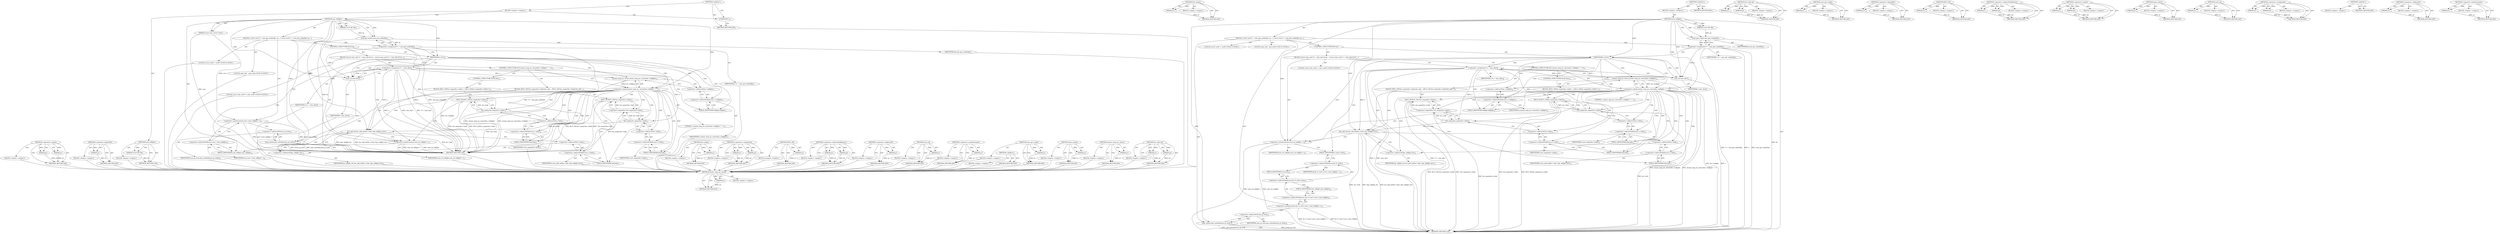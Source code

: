 digraph "list_add_tail" {
vulnerable_112 [label=<(METHOD,atomic_long_inc_return)>];
vulnerable_113 [label=<(PARAM,p1)>];
vulnerable_114 [label=<(BLOCK,&lt;empty&gt;,&lt;empty&gt;)>];
vulnerable_115 [label=<(METHOD_RETURN,ANY)>];
vulnerable_133 [label=<(METHOD,list_empty)>];
vulnerable_134 [label=<(PARAM,p1)>];
vulnerable_135 [label=<(BLOCK,&lt;empty&gt;,&lt;empty&gt;)>];
vulnerable_136 [label=<(METHOD_RETURN,ANY)>];
vulnerable_6 [label=<(METHOD,&lt;global&gt;)<SUB>1</SUB>>];
vulnerable_7 [label=<(BLOCK,&lt;empty&gt;,&lt;empty&gt;)<SUB>1</SUB>>];
vulnerable_8 [label=<(METHOD,unix_inflight)<SUB>1</SUB>>];
vulnerable_9 [label=<(PARAM,struct file *fp)<SUB>1</SUB>>];
vulnerable_10 [label=<(BLOCK,{
 	struct sock *s = unix_get_socket(fp);
 
	sp...,{
 	struct sock *s = unix_get_socket(fp);
 
	sp...)<SUB>2</SUB>>];
vulnerable_11 [label="<(LOCAL,struct sock* s: sock*)<SUB>3</SUB>>"];
vulnerable_12 [label=<(&lt;operator&gt;.assignment,*s = unix_get_socket(fp))<SUB>3</SUB>>];
vulnerable_13 [label=<(IDENTIFIER,s,*s = unix_get_socket(fp))<SUB>3</SUB>>];
vulnerable_14 [label=<(unix_get_socket,unix_get_socket(fp))<SUB>3</SUB>>];
vulnerable_15 [label=<(IDENTIFIER,fp,unix_get_socket(fp))<SUB>3</SUB>>];
vulnerable_16 [label="<(LOCAL,spin_lock : spin_lock)<SUB>5</SUB>>"];
vulnerable_17 [label=<(CONTROL_STRUCTURE,IF,if (s))<SUB>7</SUB>>];
vulnerable_18 [label=<(IDENTIFIER,s,if (s))<SUB>7</SUB>>];
vulnerable_19 [label=<(BLOCK,{
		struct unix_sock *u = unix_sk(s);

		if (at...,{
		struct unix_sock *u = unix_sk(s);

		if (at...)<SUB>7</SUB>>];
vulnerable_20 [label="<(LOCAL,struct unix_sock* u: unix_sock*)<SUB>8</SUB>>"];
vulnerable_21 [label=<(&lt;operator&gt;.assignment,*u = unix_sk(s))<SUB>8</SUB>>];
vulnerable_22 [label=<(IDENTIFIER,u,*u = unix_sk(s))<SUB>8</SUB>>];
vulnerable_23 [label=<(unix_sk,unix_sk(s))<SUB>8</SUB>>];
vulnerable_24 [label=<(IDENTIFIER,s,unix_sk(s))<SUB>8</SUB>>];
vulnerable_25 [label=<(CONTROL_STRUCTURE,IF,if (atomic_long_inc_return(&amp;u-&gt;inflight) == 1))<SUB>10</SUB>>];
vulnerable_26 [label=<(&lt;operator&gt;.equals,atomic_long_inc_return(&amp;u-&gt;inflight) == 1)<SUB>10</SUB>>];
vulnerable_27 [label=<(atomic_long_inc_return,atomic_long_inc_return(&amp;u-&gt;inflight))<SUB>10</SUB>>];
vulnerable_28 [label=<(&lt;operator&gt;.addressOf,&amp;u-&gt;inflight)<SUB>10</SUB>>];
vulnerable_29 [label=<(&lt;operator&gt;.indirectFieldAccess,u-&gt;inflight)<SUB>10</SUB>>];
vulnerable_30 [label=<(IDENTIFIER,u,atomic_long_inc_return(&amp;u-&gt;inflight))<SUB>10</SUB>>];
vulnerable_31 [label=<(FIELD_IDENTIFIER,inflight,inflight)<SUB>10</SUB>>];
vulnerable_32 [label=<(LITERAL,1,atomic_long_inc_return(&amp;u-&gt;inflight) == 1)<SUB>10</SUB>>];
vulnerable_33 [label=<(BLOCK,{
			BUG_ON(!list_empty(&amp;u-&gt;link));
			list_add...,{
			BUG_ON(!list_empty(&amp;u-&gt;link));
			list_add...)<SUB>10</SUB>>];
vulnerable_34 [label=<(BUG_ON,BUG_ON(!list_empty(&amp;u-&gt;link)))<SUB>11</SUB>>];
vulnerable_35 [label=<(&lt;operator&gt;.logicalNot,!list_empty(&amp;u-&gt;link))<SUB>11</SUB>>];
vulnerable_36 [label=<(list_empty,list_empty(&amp;u-&gt;link))<SUB>11</SUB>>];
vulnerable_37 [label=<(&lt;operator&gt;.addressOf,&amp;u-&gt;link)<SUB>11</SUB>>];
vulnerable_38 [label=<(&lt;operator&gt;.indirectFieldAccess,u-&gt;link)<SUB>11</SUB>>];
vulnerable_39 [label=<(IDENTIFIER,u,list_empty(&amp;u-&gt;link))<SUB>11</SUB>>];
vulnerable_40 [label=<(FIELD_IDENTIFIER,link,link)<SUB>11</SUB>>];
vulnerable_41 [label=<(list_add_tail,list_add_tail(&amp;u-&gt;link, &amp;gc_inflight_list))<SUB>12</SUB>>];
vulnerable_42 [label=<(&lt;operator&gt;.addressOf,&amp;u-&gt;link)<SUB>12</SUB>>];
vulnerable_43 [label=<(&lt;operator&gt;.indirectFieldAccess,u-&gt;link)<SUB>12</SUB>>];
vulnerable_44 [label=<(IDENTIFIER,u,list_add_tail(&amp;u-&gt;link, &amp;gc_inflight_list))<SUB>12</SUB>>];
vulnerable_45 [label=<(FIELD_IDENTIFIER,link,link)<SUB>12</SUB>>];
vulnerable_46 [label=<(&lt;operator&gt;.addressOf,&amp;gc_inflight_list)<SUB>12</SUB>>];
vulnerable_47 [label=<(IDENTIFIER,gc_inflight_list,list_add_tail(&amp;u-&gt;link, &amp;gc_inflight_list))<SUB>12</SUB>>];
vulnerable_48 [label=<(CONTROL_STRUCTURE,ELSE,else)<SUB>13</SUB>>];
vulnerable_49 [label=<(BLOCK,{
			BUG_ON(list_empty(&amp;u-&gt;link));
 		},{
			BUG_ON(list_empty(&amp;u-&gt;link));
 		})<SUB>13</SUB>>];
vulnerable_50 [label=<(BUG_ON,BUG_ON(list_empty(&amp;u-&gt;link)))<SUB>14</SUB>>];
vulnerable_51 [label=<(list_empty,list_empty(&amp;u-&gt;link))<SUB>14</SUB>>];
vulnerable_52 [label=<(&lt;operator&gt;.addressOf,&amp;u-&gt;link)<SUB>14</SUB>>];
vulnerable_53 [label=<(&lt;operator&gt;.indirectFieldAccess,u-&gt;link)<SUB>14</SUB>>];
vulnerable_54 [label=<(IDENTIFIER,u,list_empty(&amp;u-&gt;link))<SUB>14</SUB>>];
vulnerable_55 [label=<(FIELD_IDENTIFIER,link,link)<SUB>14</SUB>>];
vulnerable_56 [label=<(&lt;operator&gt;.postIncrement,unix_tot_inflight++)<SUB>16</SUB>>];
vulnerable_57 [label=<(IDENTIFIER,unix_tot_inflight,unix_tot_inflight++)<SUB>16</SUB>>];
vulnerable_58 [label=<(&lt;operator&gt;.postIncrement,fp-&gt;f_cred-&gt;user-&gt;unix_inflight++)<SUB>18</SUB>>];
vulnerable_59 [label=<(&lt;operator&gt;.indirectFieldAccess,fp-&gt;f_cred-&gt;user-&gt;unix_inflight)<SUB>18</SUB>>];
vulnerable_60 [label=<(&lt;operator&gt;.indirectFieldAccess,fp-&gt;f_cred-&gt;user)<SUB>18</SUB>>];
vulnerable_61 [label=<(&lt;operator&gt;.indirectFieldAccess,fp-&gt;f_cred)<SUB>18</SUB>>];
vulnerable_62 [label=<(IDENTIFIER,fp,fp-&gt;f_cred-&gt;user-&gt;unix_inflight++)<SUB>18</SUB>>];
vulnerable_63 [label=<(FIELD_IDENTIFIER,f_cred,f_cred)<SUB>18</SUB>>];
vulnerable_64 [label=<(FIELD_IDENTIFIER,user,user)<SUB>18</SUB>>];
vulnerable_65 [label=<(FIELD_IDENTIFIER,unix_inflight,unix_inflight)<SUB>18</SUB>>];
vulnerable_66 [label=<(spin_unlock,spin_unlock(&amp;unix_gc_lock))<SUB>19</SUB>>];
vulnerable_67 [label=<(&lt;operator&gt;.addressOf,&amp;unix_gc_lock)<SUB>19</SUB>>];
vulnerable_68 [label=<(IDENTIFIER,unix_gc_lock,spin_unlock(&amp;unix_gc_lock))<SUB>19</SUB>>];
vulnerable_69 [label=<(METHOD_RETURN,void)<SUB>1</SUB>>];
vulnerable_71 [label=<(METHOD_RETURN,ANY)<SUB>1</SUB>>];
vulnerable_137 [label=<(METHOD,list_add_tail)>];
vulnerable_138 [label=<(PARAM,p1)>];
vulnerable_139 [label=<(PARAM,p2)>];
vulnerable_140 [label=<(BLOCK,&lt;empty&gt;,&lt;empty&gt;)>];
vulnerable_141 [label=<(METHOD_RETURN,ANY)>];
vulnerable_99 [label=<(METHOD,unix_get_socket)>];
vulnerable_100 [label=<(PARAM,p1)>];
vulnerable_101 [label=<(BLOCK,&lt;empty&gt;,&lt;empty&gt;)>];
vulnerable_102 [label=<(METHOD_RETURN,ANY)>];
vulnerable_129 [label=<(METHOD,&lt;operator&gt;.logicalNot)>];
vulnerable_130 [label=<(PARAM,p1)>];
vulnerable_131 [label=<(BLOCK,&lt;empty&gt;,&lt;empty&gt;)>];
vulnerable_132 [label=<(METHOD_RETURN,ANY)>];
vulnerable_125 [label=<(METHOD,BUG_ON)>];
vulnerable_126 [label=<(PARAM,p1)>];
vulnerable_127 [label=<(BLOCK,&lt;empty&gt;,&lt;empty&gt;)>];
vulnerable_128 [label=<(METHOD_RETURN,ANY)>];
vulnerable_120 [label=<(METHOD,&lt;operator&gt;.indirectFieldAccess)>];
vulnerable_121 [label=<(PARAM,p1)>];
vulnerable_122 [label=<(PARAM,p2)>];
vulnerable_123 [label=<(BLOCK,&lt;empty&gt;,&lt;empty&gt;)>];
vulnerable_124 [label=<(METHOD_RETURN,ANY)>];
vulnerable_107 [label=<(METHOD,&lt;operator&gt;.equals)>];
vulnerable_108 [label=<(PARAM,p1)>];
vulnerable_109 [label=<(PARAM,p2)>];
vulnerable_110 [label=<(BLOCK,&lt;empty&gt;,&lt;empty&gt;)>];
vulnerable_111 [label=<(METHOD_RETURN,ANY)>];
vulnerable_146 [label=<(METHOD,spin_unlock)>];
vulnerable_147 [label=<(PARAM,p1)>];
vulnerable_148 [label=<(BLOCK,&lt;empty&gt;,&lt;empty&gt;)>];
vulnerable_149 [label=<(METHOD_RETURN,ANY)>];
vulnerable_103 [label=<(METHOD,unix_sk)>];
vulnerable_104 [label=<(PARAM,p1)>];
vulnerable_105 [label=<(BLOCK,&lt;empty&gt;,&lt;empty&gt;)>];
vulnerable_106 [label=<(METHOD_RETURN,ANY)>];
vulnerable_94 [label=<(METHOD,&lt;operator&gt;.assignment)>];
vulnerable_95 [label=<(PARAM,p1)>];
vulnerable_96 [label=<(PARAM,p2)>];
vulnerable_97 [label=<(BLOCK,&lt;empty&gt;,&lt;empty&gt;)>];
vulnerable_98 [label=<(METHOD_RETURN,ANY)>];
vulnerable_88 [label=<(METHOD,&lt;global&gt;)<SUB>1</SUB>>];
vulnerable_89 [label=<(BLOCK,&lt;empty&gt;,&lt;empty&gt;)>];
vulnerable_90 [label=<(METHOD_RETURN,ANY)>];
vulnerable_116 [label=<(METHOD,&lt;operator&gt;.addressOf)>];
vulnerable_117 [label=<(PARAM,p1)>];
vulnerable_118 [label=<(BLOCK,&lt;empty&gt;,&lt;empty&gt;)>];
vulnerable_119 [label=<(METHOD_RETURN,ANY)>];
vulnerable_142 [label=<(METHOD,&lt;operator&gt;.postIncrement)>];
vulnerable_143 [label=<(PARAM,p1)>];
vulnerable_144 [label=<(BLOCK,&lt;empty&gt;,&lt;empty&gt;)>];
vulnerable_145 [label=<(METHOD_RETURN,ANY)>];
fixed_112 [label=<(METHOD,&lt;operator&gt;.equals)>];
fixed_113 [label=<(PARAM,p1)>];
fixed_114 [label=<(PARAM,p2)>];
fixed_115 [label=<(BLOCK,&lt;empty&gt;,&lt;empty&gt;)>];
fixed_116 [label=<(METHOD_RETURN,ANY)>];
fixed_134 [label=<(METHOD,&lt;operator&gt;.logicalNot)>];
fixed_135 [label=<(PARAM,p1)>];
fixed_136 [label=<(BLOCK,&lt;empty&gt;,&lt;empty&gt;)>];
fixed_137 [label=<(METHOD_RETURN,ANY)>];
fixed_6 [label=<(METHOD,&lt;global&gt;)<SUB>1</SUB>>];
fixed_7 [label=<(BLOCK,&lt;empty&gt;,&lt;empty&gt;)<SUB>1</SUB>>];
fixed_8 [label=<(METHOD,unix_inflight)<SUB>1</SUB>>];
fixed_9 [label=<(PARAM,struct file *fp)<SUB>1</SUB>>];
fixed_10 [label=<(BLOCK,&lt;empty&gt;,&lt;empty&gt;)>];
fixed_11 [label=<(METHOD_RETURN,void)<SUB>1</SUB>>];
fixed_13 [label=<(UNKNOWN,),))<SUB>1</SUB>>];
fixed_14 [label=<(METHOD,unix_inflight)<SUB>2</SUB>>];
fixed_15 [label=<(PARAM,struct user_struct *user)<SUB>2</SUB>>];
fixed_16 [label=<(PARAM,struct file *fp)<SUB>2</SUB>>];
fixed_17 [label=<(BLOCK,{
 	struct sock *s = unix_get_socket(fp);
 
	sp...,{
 	struct sock *s = unix_get_socket(fp);
 
	sp...)<SUB>3</SUB>>];
fixed_18 [label="<(LOCAL,struct sock* s: sock*)<SUB>4</SUB>>"];
fixed_19 [label=<(&lt;operator&gt;.assignment,*s = unix_get_socket(fp))<SUB>4</SUB>>];
fixed_20 [label=<(IDENTIFIER,s,*s = unix_get_socket(fp))<SUB>4</SUB>>];
fixed_21 [label=<(unix_get_socket,unix_get_socket(fp))<SUB>4</SUB>>];
fixed_22 [label=<(IDENTIFIER,fp,unix_get_socket(fp))<SUB>4</SUB>>];
fixed_23 [label="<(LOCAL,spin_lock : spin_lock)<SUB>6</SUB>>"];
fixed_24 [label=<(CONTROL_STRUCTURE,IF,if (s))<SUB>8</SUB>>];
fixed_25 [label=<(IDENTIFIER,s,if (s))<SUB>8</SUB>>];
fixed_26 [label=<(BLOCK,{
		struct unix_sock *u = unix_sk(s);

		if (at...,{
		struct unix_sock *u = unix_sk(s);

		if (at...)<SUB>8</SUB>>];
fixed_27 [label="<(LOCAL,struct unix_sock* u: unix_sock*)<SUB>9</SUB>>"];
fixed_28 [label=<(&lt;operator&gt;.assignment,*u = unix_sk(s))<SUB>9</SUB>>];
fixed_29 [label=<(IDENTIFIER,u,*u = unix_sk(s))<SUB>9</SUB>>];
fixed_30 [label=<(unix_sk,unix_sk(s))<SUB>9</SUB>>];
fixed_31 [label=<(IDENTIFIER,s,unix_sk(s))<SUB>9</SUB>>];
fixed_32 [label=<(CONTROL_STRUCTURE,IF,if (atomic_long_inc_return(&amp;u-&gt;inflight) == 1))<SUB>11</SUB>>];
fixed_33 [label=<(&lt;operator&gt;.equals,atomic_long_inc_return(&amp;u-&gt;inflight) == 1)<SUB>11</SUB>>];
fixed_34 [label=<(atomic_long_inc_return,atomic_long_inc_return(&amp;u-&gt;inflight))<SUB>11</SUB>>];
fixed_35 [label=<(&lt;operator&gt;.addressOf,&amp;u-&gt;inflight)<SUB>11</SUB>>];
fixed_36 [label=<(&lt;operator&gt;.indirectFieldAccess,u-&gt;inflight)<SUB>11</SUB>>];
fixed_37 [label=<(IDENTIFIER,u,atomic_long_inc_return(&amp;u-&gt;inflight))<SUB>11</SUB>>];
fixed_38 [label=<(FIELD_IDENTIFIER,inflight,inflight)<SUB>11</SUB>>];
fixed_39 [label=<(LITERAL,1,atomic_long_inc_return(&amp;u-&gt;inflight) == 1)<SUB>11</SUB>>];
fixed_40 [label=<(BLOCK,{
			BUG_ON(!list_empty(&amp;u-&gt;link));
			list_add...,{
			BUG_ON(!list_empty(&amp;u-&gt;link));
			list_add...)<SUB>11</SUB>>];
fixed_41 [label=<(BUG_ON,BUG_ON(!list_empty(&amp;u-&gt;link)))<SUB>12</SUB>>];
fixed_42 [label=<(&lt;operator&gt;.logicalNot,!list_empty(&amp;u-&gt;link))<SUB>12</SUB>>];
fixed_43 [label=<(list_empty,list_empty(&amp;u-&gt;link))<SUB>12</SUB>>];
fixed_44 [label=<(&lt;operator&gt;.addressOf,&amp;u-&gt;link)<SUB>12</SUB>>];
fixed_45 [label=<(&lt;operator&gt;.indirectFieldAccess,u-&gt;link)<SUB>12</SUB>>];
fixed_46 [label=<(IDENTIFIER,u,list_empty(&amp;u-&gt;link))<SUB>12</SUB>>];
fixed_47 [label=<(FIELD_IDENTIFIER,link,link)<SUB>12</SUB>>];
fixed_48 [label=<(list_add_tail,list_add_tail(&amp;u-&gt;link, &amp;gc_inflight_list))<SUB>13</SUB>>];
fixed_49 [label=<(&lt;operator&gt;.addressOf,&amp;u-&gt;link)<SUB>13</SUB>>];
fixed_50 [label=<(&lt;operator&gt;.indirectFieldAccess,u-&gt;link)<SUB>13</SUB>>];
fixed_51 [label=<(IDENTIFIER,u,list_add_tail(&amp;u-&gt;link, &amp;gc_inflight_list))<SUB>13</SUB>>];
fixed_52 [label=<(FIELD_IDENTIFIER,link,link)<SUB>13</SUB>>];
fixed_53 [label=<(&lt;operator&gt;.addressOf,&amp;gc_inflight_list)<SUB>13</SUB>>];
fixed_54 [label=<(IDENTIFIER,gc_inflight_list,list_add_tail(&amp;u-&gt;link, &amp;gc_inflight_list))<SUB>13</SUB>>];
fixed_55 [label=<(CONTROL_STRUCTURE,ELSE,else)<SUB>14</SUB>>];
fixed_56 [label=<(BLOCK,{
			BUG_ON(list_empty(&amp;u-&gt;link));
 		},{
			BUG_ON(list_empty(&amp;u-&gt;link));
 		})<SUB>14</SUB>>];
fixed_57 [label=<(BUG_ON,BUG_ON(list_empty(&amp;u-&gt;link)))<SUB>15</SUB>>];
fixed_58 [label=<(list_empty,list_empty(&amp;u-&gt;link))<SUB>15</SUB>>];
fixed_59 [label=<(&lt;operator&gt;.addressOf,&amp;u-&gt;link)<SUB>15</SUB>>];
fixed_60 [label=<(&lt;operator&gt;.indirectFieldAccess,u-&gt;link)<SUB>15</SUB>>];
fixed_61 [label=<(IDENTIFIER,u,list_empty(&amp;u-&gt;link))<SUB>15</SUB>>];
fixed_62 [label=<(FIELD_IDENTIFIER,link,link)<SUB>15</SUB>>];
fixed_63 [label=<(&lt;operator&gt;.postIncrement,unix_tot_inflight++)<SUB>17</SUB>>];
fixed_64 [label=<(IDENTIFIER,unix_tot_inflight,unix_tot_inflight++)<SUB>17</SUB>>];
fixed_65 [label=<(&lt;operator&gt;.postIncrement,user-&gt;unix_inflight++)<SUB>19</SUB>>];
fixed_66 [label=<(&lt;operator&gt;.indirectFieldAccess,user-&gt;unix_inflight)<SUB>19</SUB>>];
fixed_67 [label=<(IDENTIFIER,user,user-&gt;unix_inflight++)<SUB>19</SUB>>];
fixed_68 [label=<(FIELD_IDENTIFIER,unix_inflight,unix_inflight)<SUB>19</SUB>>];
fixed_69 [label=<(spin_unlock,spin_unlock(&amp;unix_gc_lock))<SUB>20</SUB>>];
fixed_70 [label=<(&lt;operator&gt;.addressOf,&amp;unix_gc_lock)<SUB>20</SUB>>];
fixed_71 [label=<(IDENTIFIER,unix_gc_lock,spin_unlock(&amp;unix_gc_lock))<SUB>20</SUB>>];
fixed_72 [label=<(METHOD_RETURN,void)<SUB>2</SUB>>];
fixed_74 [label=<(METHOD_RETURN,ANY)<SUB>1</SUB>>];
fixed_138 [label=<(METHOD,list_empty)>];
fixed_139 [label=<(PARAM,p1)>];
fixed_140 [label=<(BLOCK,&lt;empty&gt;,&lt;empty&gt;)>];
fixed_141 [label=<(METHOD_RETURN,ANY)>];
fixed_99 [label=<(METHOD,&lt;operator&gt;.assignment)>];
fixed_100 [label=<(PARAM,p1)>];
fixed_101 [label=<(PARAM,p2)>];
fixed_102 [label=<(BLOCK,&lt;empty&gt;,&lt;empty&gt;)>];
fixed_103 [label=<(METHOD_RETURN,ANY)>];
fixed_130 [label=<(METHOD,BUG_ON)>];
fixed_131 [label=<(PARAM,p1)>];
fixed_132 [label=<(BLOCK,&lt;empty&gt;,&lt;empty&gt;)>];
fixed_133 [label=<(METHOD_RETURN,ANY)>];
fixed_125 [label=<(METHOD,&lt;operator&gt;.indirectFieldAccess)>];
fixed_126 [label=<(PARAM,p1)>];
fixed_127 [label=<(PARAM,p2)>];
fixed_128 [label=<(BLOCK,&lt;empty&gt;,&lt;empty&gt;)>];
fixed_129 [label=<(METHOD_RETURN,ANY)>];
fixed_121 [label=<(METHOD,&lt;operator&gt;.addressOf)>];
fixed_122 [label=<(PARAM,p1)>];
fixed_123 [label=<(BLOCK,&lt;empty&gt;,&lt;empty&gt;)>];
fixed_124 [label=<(METHOD_RETURN,ANY)>];
fixed_108 [label=<(METHOD,unix_sk)>];
fixed_109 [label=<(PARAM,p1)>];
fixed_110 [label=<(BLOCK,&lt;empty&gt;,&lt;empty&gt;)>];
fixed_111 [label=<(METHOD_RETURN,ANY)>];
fixed_147 [label=<(METHOD,&lt;operator&gt;.postIncrement)>];
fixed_148 [label=<(PARAM,p1)>];
fixed_149 [label=<(BLOCK,&lt;empty&gt;,&lt;empty&gt;)>];
fixed_150 [label=<(METHOD_RETURN,ANY)>];
fixed_104 [label=<(METHOD,unix_get_socket)>];
fixed_105 [label=<(PARAM,p1)>];
fixed_106 [label=<(BLOCK,&lt;empty&gt;,&lt;empty&gt;)>];
fixed_107 [label=<(METHOD_RETURN,ANY)>];
fixed_93 [label=<(METHOD,&lt;global&gt;)<SUB>1</SUB>>];
fixed_94 [label=<(BLOCK,&lt;empty&gt;,&lt;empty&gt;)>];
fixed_95 [label=<(METHOD_RETURN,ANY)>];
fixed_151 [label=<(METHOD,spin_unlock)>];
fixed_152 [label=<(PARAM,p1)>];
fixed_153 [label=<(BLOCK,&lt;empty&gt;,&lt;empty&gt;)>];
fixed_154 [label=<(METHOD_RETURN,ANY)>];
fixed_117 [label=<(METHOD,atomic_long_inc_return)>];
fixed_118 [label=<(PARAM,p1)>];
fixed_119 [label=<(BLOCK,&lt;empty&gt;,&lt;empty&gt;)>];
fixed_120 [label=<(METHOD_RETURN,ANY)>];
fixed_142 [label=<(METHOD,list_add_tail)>];
fixed_143 [label=<(PARAM,p1)>];
fixed_144 [label=<(PARAM,p2)>];
fixed_145 [label=<(BLOCK,&lt;empty&gt;,&lt;empty&gt;)>];
fixed_146 [label=<(METHOD_RETURN,ANY)>];
vulnerable_112 -> vulnerable_113  [key=0, label="AST: "];
vulnerable_112 -> vulnerable_113  [key=1, label="DDG: "];
vulnerable_112 -> vulnerable_114  [key=0, label="AST: "];
vulnerable_112 -> vulnerable_115  [key=0, label="AST: "];
vulnerable_112 -> vulnerable_115  [key=1, label="CFG: "];
vulnerable_113 -> vulnerable_115  [key=0, label="DDG: p1"];
vulnerable_133 -> vulnerable_134  [key=0, label="AST: "];
vulnerable_133 -> vulnerable_134  [key=1, label="DDG: "];
vulnerable_133 -> vulnerable_135  [key=0, label="AST: "];
vulnerable_133 -> vulnerable_136  [key=0, label="AST: "];
vulnerable_133 -> vulnerable_136  [key=1, label="CFG: "];
vulnerable_134 -> vulnerable_136  [key=0, label="DDG: p1"];
vulnerable_6 -> vulnerable_7  [key=0, label="AST: "];
vulnerable_6 -> vulnerable_71  [key=0, label="AST: "];
vulnerable_6 -> vulnerable_71  [key=1, label="CFG: "];
vulnerable_7 -> vulnerable_8  [key=0, label="AST: "];
vulnerable_8 -> vulnerable_9  [key=0, label="AST: "];
vulnerable_8 -> vulnerable_9  [key=1, label="DDG: "];
vulnerable_8 -> vulnerable_10  [key=0, label="AST: "];
vulnerable_8 -> vulnerable_69  [key=0, label="AST: "];
vulnerable_8 -> vulnerable_14  [key=0, label="CFG: "];
vulnerable_8 -> vulnerable_14  [key=1, label="DDG: "];
vulnerable_8 -> vulnerable_18  [key=0, label="DDG: "];
vulnerable_8 -> vulnerable_66  [key=0, label="DDG: "];
vulnerable_8 -> vulnerable_56  [key=0, label="DDG: "];
vulnerable_8 -> vulnerable_23  [key=0, label="DDG: "];
vulnerable_8 -> vulnerable_26  [key=0, label="DDG: "];
vulnerable_8 -> vulnerable_41  [key=0, label="DDG: "];
vulnerable_9 -> vulnerable_14  [key=0, label="DDG: fp"];
vulnerable_10 -> vulnerable_11  [key=0, label="AST: "];
vulnerable_10 -> vulnerable_12  [key=0, label="AST: "];
vulnerable_10 -> vulnerable_16  [key=0, label="AST: "];
vulnerable_10 -> vulnerable_17  [key=0, label="AST: "];
vulnerable_10 -> vulnerable_58  [key=0, label="AST: "];
vulnerable_10 -> vulnerable_66  [key=0, label="AST: "];
vulnerable_12 -> vulnerable_13  [key=0, label="AST: "];
vulnerable_12 -> vulnerable_14  [key=0, label="AST: "];
vulnerable_12 -> vulnerable_18  [key=0, label="CFG: "];
vulnerable_12 -> vulnerable_69  [key=0, label="DDG: s"];
vulnerable_12 -> vulnerable_69  [key=1, label="DDG: unix_get_socket(fp)"];
vulnerable_12 -> vulnerable_69  [key=2, label="DDG: *s = unix_get_socket(fp)"];
vulnerable_12 -> vulnerable_23  [key=0, label="DDG: s"];
vulnerable_14 -> vulnerable_15  [key=0, label="AST: "];
vulnerable_14 -> vulnerable_12  [key=0, label="CFG: "];
vulnerable_14 -> vulnerable_12  [key=1, label="DDG: fp"];
vulnerable_14 -> vulnerable_69  [key=0, label="DDG: fp"];
vulnerable_17 -> vulnerable_18  [key=0, label="AST: "];
vulnerable_17 -> vulnerable_19  [key=0, label="AST: "];
vulnerable_18 -> vulnerable_23  [key=0, label="CFG: "];
vulnerable_18 -> vulnerable_23  [key=1, label="CDG: "];
vulnerable_18 -> vulnerable_63  [key=0, label="CFG: "];
vulnerable_18 -> vulnerable_21  [key=0, label="CDG: "];
vulnerable_18 -> vulnerable_26  [key=0, label="CDG: "];
vulnerable_18 -> vulnerable_28  [key=0, label="CDG: "];
vulnerable_18 -> vulnerable_56  [key=0, label="CDG: "];
vulnerable_18 -> vulnerable_27  [key=0, label="CDG: "];
vulnerable_18 -> vulnerable_29  [key=0, label="CDG: "];
vulnerable_18 -> vulnerable_31  [key=0, label="CDG: "];
vulnerable_19 -> vulnerable_20  [key=0, label="AST: "];
vulnerable_19 -> vulnerable_21  [key=0, label="AST: "];
vulnerable_19 -> vulnerable_25  [key=0, label="AST: "];
vulnerable_19 -> vulnerable_56  [key=0, label="AST: "];
vulnerable_21 -> vulnerable_22  [key=0, label="AST: "];
vulnerable_21 -> vulnerable_23  [key=0, label="AST: "];
vulnerable_21 -> vulnerable_31  [key=0, label="CFG: "];
vulnerable_21 -> vulnerable_69  [key=0, label="DDG: u"];
vulnerable_21 -> vulnerable_69  [key=1, label="DDG: unix_sk(s)"];
vulnerable_21 -> vulnerable_69  [key=2, label="DDG: *u = unix_sk(s)"];
vulnerable_21 -> vulnerable_27  [key=0, label="DDG: u"];
vulnerable_21 -> vulnerable_41  [key=0, label="DDG: u"];
vulnerable_21 -> vulnerable_36  [key=0, label="DDG: u"];
vulnerable_21 -> vulnerable_51  [key=0, label="DDG: u"];
vulnerable_23 -> vulnerable_24  [key=0, label="AST: "];
vulnerable_23 -> vulnerable_21  [key=0, label="CFG: "];
vulnerable_23 -> vulnerable_21  [key=1, label="DDG: s"];
vulnerable_23 -> vulnerable_69  [key=0, label="DDG: s"];
vulnerable_25 -> vulnerable_26  [key=0, label="AST: "];
vulnerable_25 -> vulnerable_33  [key=0, label="AST: "];
vulnerable_25 -> vulnerable_48  [key=0, label="AST: "];
vulnerable_26 -> vulnerable_27  [key=0, label="AST: "];
vulnerable_26 -> vulnerable_32  [key=0, label="AST: "];
vulnerable_26 -> vulnerable_40  [key=0, label="CFG: "];
vulnerable_26 -> vulnerable_40  [key=1, label="CDG: "];
vulnerable_26 -> vulnerable_55  [key=0, label="CFG: "];
vulnerable_26 -> vulnerable_55  [key=1, label="CDG: "];
vulnerable_26 -> vulnerable_69  [key=0, label="DDG: atomic_long_inc_return(&amp;u-&gt;inflight)"];
vulnerable_26 -> vulnerable_69  [key=1, label="DDG: atomic_long_inc_return(&amp;u-&gt;inflight) == 1"];
vulnerable_26 -> vulnerable_34  [key=0, label="CDG: "];
vulnerable_26 -> vulnerable_42  [key=0, label="CDG: "];
vulnerable_26 -> vulnerable_51  [key=0, label="CDG: "];
vulnerable_26 -> vulnerable_36  [key=0, label="CDG: "];
vulnerable_26 -> vulnerable_52  [key=0, label="CDG: "];
vulnerable_26 -> vulnerable_37  [key=0, label="CDG: "];
vulnerable_26 -> vulnerable_46  [key=0, label="CDG: "];
vulnerable_26 -> vulnerable_53  [key=0, label="CDG: "];
vulnerable_26 -> vulnerable_38  [key=0, label="CDG: "];
vulnerable_26 -> vulnerable_41  [key=0, label="CDG: "];
vulnerable_26 -> vulnerable_45  [key=0, label="CDG: "];
vulnerable_26 -> vulnerable_50  [key=0, label="CDG: "];
vulnerable_26 -> vulnerable_35  [key=0, label="CDG: "];
vulnerable_26 -> vulnerable_43  [key=0, label="CDG: "];
vulnerable_27 -> vulnerable_28  [key=0, label="AST: "];
vulnerable_27 -> vulnerable_26  [key=0, label="CFG: "];
vulnerable_27 -> vulnerable_26  [key=1, label="DDG: &amp;u-&gt;inflight"];
vulnerable_27 -> vulnerable_69  [key=0, label="DDG: &amp;u-&gt;inflight"];
vulnerable_28 -> vulnerable_29  [key=0, label="AST: "];
vulnerable_28 -> vulnerable_27  [key=0, label="CFG: "];
vulnerable_29 -> vulnerable_30  [key=0, label="AST: "];
vulnerable_29 -> vulnerable_31  [key=0, label="AST: "];
vulnerable_29 -> vulnerable_28  [key=0, label="CFG: "];
vulnerable_31 -> vulnerable_29  [key=0, label="CFG: "];
vulnerable_33 -> vulnerable_34  [key=0, label="AST: "];
vulnerable_33 -> vulnerable_41  [key=0, label="AST: "];
vulnerable_34 -> vulnerable_35  [key=0, label="AST: "];
vulnerable_34 -> vulnerable_45  [key=0, label="CFG: "];
vulnerable_34 -> vulnerable_69  [key=0, label="DDG: !list_empty(&amp;u-&gt;link)"];
vulnerable_34 -> vulnerable_69  [key=1, label="DDG: BUG_ON(!list_empty(&amp;u-&gt;link))"];
vulnerable_35 -> vulnerable_36  [key=0, label="AST: "];
vulnerable_35 -> vulnerable_34  [key=0, label="CFG: "];
vulnerable_35 -> vulnerable_34  [key=1, label="DDG: list_empty(&amp;u-&gt;link)"];
vulnerable_35 -> vulnerable_69  [key=0, label="DDG: list_empty(&amp;u-&gt;link)"];
vulnerable_36 -> vulnerable_37  [key=0, label="AST: "];
vulnerable_36 -> vulnerable_35  [key=0, label="CFG: "];
vulnerable_36 -> vulnerable_35  [key=1, label="DDG: &amp;u-&gt;link"];
vulnerable_36 -> vulnerable_41  [key=0, label="DDG: &amp;u-&gt;link"];
vulnerable_37 -> vulnerable_38  [key=0, label="AST: "];
vulnerable_37 -> vulnerable_36  [key=0, label="CFG: "];
vulnerable_38 -> vulnerable_39  [key=0, label="AST: "];
vulnerable_38 -> vulnerable_40  [key=0, label="AST: "];
vulnerable_38 -> vulnerable_37  [key=0, label="CFG: "];
vulnerable_40 -> vulnerable_38  [key=0, label="CFG: "];
vulnerable_41 -> vulnerable_42  [key=0, label="AST: "];
vulnerable_41 -> vulnerable_46  [key=0, label="AST: "];
vulnerable_41 -> vulnerable_56  [key=0, label="CFG: "];
vulnerable_41 -> vulnerable_69  [key=0, label="DDG: &amp;u-&gt;link"];
vulnerable_41 -> vulnerable_69  [key=1, label="DDG: &amp;gc_inflight_list"];
vulnerable_41 -> vulnerable_69  [key=2, label="DDG: list_add_tail(&amp;u-&gt;link, &amp;gc_inflight_list)"];
vulnerable_42 -> vulnerable_43  [key=0, label="AST: "];
vulnerable_42 -> vulnerable_46  [key=0, label="CFG: "];
vulnerable_43 -> vulnerable_44  [key=0, label="AST: "];
vulnerable_43 -> vulnerable_45  [key=0, label="AST: "];
vulnerable_43 -> vulnerable_42  [key=0, label="CFG: "];
vulnerable_45 -> vulnerable_43  [key=0, label="CFG: "];
vulnerable_46 -> vulnerable_47  [key=0, label="AST: "];
vulnerable_46 -> vulnerable_41  [key=0, label="CFG: "];
vulnerable_48 -> vulnerable_49  [key=0, label="AST: "];
vulnerable_49 -> vulnerable_50  [key=0, label="AST: "];
vulnerable_50 -> vulnerable_51  [key=0, label="AST: "];
vulnerable_50 -> vulnerable_56  [key=0, label="CFG: "];
vulnerable_50 -> vulnerable_69  [key=0, label="DDG: list_empty(&amp;u-&gt;link)"];
vulnerable_50 -> vulnerable_69  [key=1, label="DDG: BUG_ON(list_empty(&amp;u-&gt;link))"];
vulnerable_51 -> vulnerable_52  [key=0, label="AST: "];
vulnerable_51 -> vulnerable_50  [key=0, label="CFG: "];
vulnerable_51 -> vulnerable_50  [key=1, label="DDG: &amp;u-&gt;link"];
vulnerable_51 -> vulnerable_69  [key=0, label="DDG: &amp;u-&gt;link"];
vulnerable_52 -> vulnerable_53  [key=0, label="AST: "];
vulnerable_52 -> vulnerable_51  [key=0, label="CFG: "];
vulnerable_53 -> vulnerable_54  [key=0, label="AST: "];
vulnerable_53 -> vulnerable_55  [key=0, label="AST: "];
vulnerable_53 -> vulnerable_52  [key=0, label="CFG: "];
vulnerable_55 -> vulnerable_53  [key=0, label="CFG: "];
vulnerable_56 -> vulnerable_57  [key=0, label="AST: "];
vulnerable_56 -> vulnerable_63  [key=0, label="CFG: "];
vulnerable_56 -> vulnerable_69  [key=0, label="DDG: unix_tot_inflight++"];
vulnerable_56 -> vulnerable_69  [key=1, label="DDG: unix_tot_inflight"];
vulnerable_58 -> vulnerable_59  [key=0, label="AST: "];
vulnerable_58 -> vulnerable_67  [key=0, label="CFG: "];
vulnerable_58 -> vulnerable_69  [key=0, label="DDG: fp-&gt;f_cred-&gt;user-&gt;unix_inflight"];
vulnerable_58 -> vulnerable_69  [key=1, label="DDG: fp-&gt;f_cred-&gt;user-&gt;unix_inflight++"];
vulnerable_59 -> vulnerable_60  [key=0, label="AST: "];
vulnerable_59 -> vulnerable_65  [key=0, label="AST: "];
vulnerable_59 -> vulnerable_58  [key=0, label="CFG: "];
vulnerable_60 -> vulnerable_61  [key=0, label="AST: "];
vulnerable_60 -> vulnerable_64  [key=0, label="AST: "];
vulnerable_60 -> vulnerable_65  [key=0, label="CFG: "];
vulnerable_61 -> vulnerable_62  [key=0, label="AST: "];
vulnerable_61 -> vulnerable_63  [key=0, label="AST: "];
vulnerable_61 -> vulnerable_64  [key=0, label="CFG: "];
vulnerable_63 -> vulnerable_61  [key=0, label="CFG: "];
vulnerable_64 -> vulnerable_60  [key=0, label="CFG: "];
vulnerable_65 -> vulnerable_59  [key=0, label="CFG: "];
vulnerable_66 -> vulnerable_67  [key=0, label="AST: "];
vulnerable_66 -> vulnerable_69  [key=0, label="CFG: "];
vulnerable_66 -> vulnerable_69  [key=1, label="DDG: &amp;unix_gc_lock"];
vulnerable_66 -> vulnerable_69  [key=2, label="DDG: spin_unlock(&amp;unix_gc_lock)"];
vulnerable_67 -> vulnerable_68  [key=0, label="AST: "];
vulnerable_67 -> vulnerable_66  [key=0, label="CFG: "];
vulnerable_137 -> vulnerable_138  [key=0, label="AST: "];
vulnerable_137 -> vulnerable_138  [key=1, label="DDG: "];
vulnerable_137 -> vulnerable_140  [key=0, label="AST: "];
vulnerable_137 -> vulnerable_139  [key=0, label="AST: "];
vulnerable_137 -> vulnerable_139  [key=1, label="DDG: "];
vulnerable_137 -> vulnerable_141  [key=0, label="AST: "];
vulnerable_137 -> vulnerable_141  [key=1, label="CFG: "];
vulnerable_138 -> vulnerable_141  [key=0, label="DDG: p1"];
vulnerable_139 -> vulnerable_141  [key=0, label="DDG: p2"];
vulnerable_99 -> vulnerable_100  [key=0, label="AST: "];
vulnerable_99 -> vulnerable_100  [key=1, label="DDG: "];
vulnerable_99 -> vulnerable_101  [key=0, label="AST: "];
vulnerable_99 -> vulnerable_102  [key=0, label="AST: "];
vulnerable_99 -> vulnerable_102  [key=1, label="CFG: "];
vulnerable_100 -> vulnerable_102  [key=0, label="DDG: p1"];
vulnerable_129 -> vulnerable_130  [key=0, label="AST: "];
vulnerable_129 -> vulnerable_130  [key=1, label="DDG: "];
vulnerable_129 -> vulnerable_131  [key=0, label="AST: "];
vulnerable_129 -> vulnerable_132  [key=0, label="AST: "];
vulnerable_129 -> vulnerable_132  [key=1, label="CFG: "];
vulnerable_130 -> vulnerable_132  [key=0, label="DDG: p1"];
vulnerable_125 -> vulnerable_126  [key=0, label="AST: "];
vulnerable_125 -> vulnerable_126  [key=1, label="DDG: "];
vulnerable_125 -> vulnerable_127  [key=0, label="AST: "];
vulnerable_125 -> vulnerable_128  [key=0, label="AST: "];
vulnerable_125 -> vulnerable_128  [key=1, label="CFG: "];
vulnerable_126 -> vulnerable_128  [key=0, label="DDG: p1"];
vulnerable_120 -> vulnerable_121  [key=0, label="AST: "];
vulnerable_120 -> vulnerable_121  [key=1, label="DDG: "];
vulnerable_120 -> vulnerable_123  [key=0, label="AST: "];
vulnerable_120 -> vulnerable_122  [key=0, label="AST: "];
vulnerable_120 -> vulnerable_122  [key=1, label="DDG: "];
vulnerable_120 -> vulnerable_124  [key=0, label="AST: "];
vulnerable_120 -> vulnerable_124  [key=1, label="CFG: "];
vulnerable_121 -> vulnerable_124  [key=0, label="DDG: p1"];
vulnerable_122 -> vulnerable_124  [key=0, label="DDG: p2"];
vulnerable_107 -> vulnerable_108  [key=0, label="AST: "];
vulnerable_107 -> vulnerable_108  [key=1, label="DDG: "];
vulnerable_107 -> vulnerable_110  [key=0, label="AST: "];
vulnerable_107 -> vulnerable_109  [key=0, label="AST: "];
vulnerable_107 -> vulnerable_109  [key=1, label="DDG: "];
vulnerable_107 -> vulnerable_111  [key=0, label="AST: "];
vulnerable_107 -> vulnerable_111  [key=1, label="CFG: "];
vulnerable_108 -> vulnerable_111  [key=0, label="DDG: p1"];
vulnerable_109 -> vulnerable_111  [key=0, label="DDG: p2"];
vulnerable_146 -> vulnerable_147  [key=0, label="AST: "];
vulnerable_146 -> vulnerable_147  [key=1, label="DDG: "];
vulnerable_146 -> vulnerable_148  [key=0, label="AST: "];
vulnerable_146 -> vulnerable_149  [key=0, label="AST: "];
vulnerable_146 -> vulnerable_149  [key=1, label="CFG: "];
vulnerable_147 -> vulnerable_149  [key=0, label="DDG: p1"];
vulnerable_103 -> vulnerable_104  [key=0, label="AST: "];
vulnerable_103 -> vulnerable_104  [key=1, label="DDG: "];
vulnerable_103 -> vulnerable_105  [key=0, label="AST: "];
vulnerable_103 -> vulnerable_106  [key=0, label="AST: "];
vulnerable_103 -> vulnerable_106  [key=1, label="CFG: "];
vulnerable_104 -> vulnerable_106  [key=0, label="DDG: p1"];
vulnerable_94 -> vulnerable_95  [key=0, label="AST: "];
vulnerable_94 -> vulnerable_95  [key=1, label="DDG: "];
vulnerable_94 -> vulnerable_97  [key=0, label="AST: "];
vulnerable_94 -> vulnerable_96  [key=0, label="AST: "];
vulnerable_94 -> vulnerable_96  [key=1, label="DDG: "];
vulnerable_94 -> vulnerable_98  [key=0, label="AST: "];
vulnerable_94 -> vulnerable_98  [key=1, label="CFG: "];
vulnerable_95 -> vulnerable_98  [key=0, label="DDG: p1"];
vulnerable_96 -> vulnerable_98  [key=0, label="DDG: p2"];
vulnerable_88 -> vulnerable_89  [key=0, label="AST: "];
vulnerable_88 -> vulnerable_90  [key=0, label="AST: "];
vulnerable_88 -> vulnerable_90  [key=1, label="CFG: "];
vulnerable_116 -> vulnerable_117  [key=0, label="AST: "];
vulnerable_116 -> vulnerable_117  [key=1, label="DDG: "];
vulnerable_116 -> vulnerable_118  [key=0, label="AST: "];
vulnerable_116 -> vulnerable_119  [key=0, label="AST: "];
vulnerable_116 -> vulnerable_119  [key=1, label="CFG: "];
vulnerable_117 -> vulnerable_119  [key=0, label="DDG: p1"];
vulnerable_142 -> vulnerable_143  [key=0, label="AST: "];
vulnerable_142 -> vulnerable_143  [key=1, label="DDG: "];
vulnerable_142 -> vulnerable_144  [key=0, label="AST: "];
vulnerable_142 -> vulnerable_145  [key=0, label="AST: "];
vulnerable_142 -> vulnerable_145  [key=1, label="CFG: "];
vulnerable_143 -> vulnerable_145  [key=0, label="DDG: p1"];
fixed_112 -> fixed_113  [key=0, label="AST: "];
fixed_112 -> fixed_113  [key=1, label="DDG: "];
fixed_112 -> fixed_115  [key=0, label="AST: "];
fixed_112 -> fixed_114  [key=0, label="AST: "];
fixed_112 -> fixed_114  [key=1, label="DDG: "];
fixed_112 -> fixed_116  [key=0, label="AST: "];
fixed_112 -> fixed_116  [key=1, label="CFG: "];
fixed_113 -> fixed_116  [key=0, label="DDG: p1"];
fixed_114 -> fixed_116  [key=0, label="DDG: p2"];
fixed_115 -> vulnerable_112  [key=0];
fixed_116 -> vulnerable_112  [key=0];
fixed_134 -> fixed_135  [key=0, label="AST: "];
fixed_134 -> fixed_135  [key=1, label="DDG: "];
fixed_134 -> fixed_136  [key=0, label="AST: "];
fixed_134 -> fixed_137  [key=0, label="AST: "];
fixed_134 -> fixed_137  [key=1, label="CFG: "];
fixed_135 -> fixed_137  [key=0, label="DDG: p1"];
fixed_136 -> vulnerable_112  [key=0];
fixed_137 -> vulnerable_112  [key=0];
fixed_6 -> fixed_7  [key=0, label="AST: "];
fixed_6 -> fixed_74  [key=0, label="AST: "];
fixed_6 -> fixed_13  [key=0, label="CFG: "];
fixed_7 -> fixed_8  [key=0, label="AST: "];
fixed_7 -> fixed_13  [key=0, label="AST: "];
fixed_7 -> fixed_14  [key=0, label="AST: "];
fixed_8 -> fixed_9  [key=0, label="AST: "];
fixed_8 -> fixed_9  [key=1, label="DDG: "];
fixed_8 -> fixed_10  [key=0, label="AST: "];
fixed_8 -> fixed_11  [key=0, label="AST: "];
fixed_8 -> fixed_11  [key=1, label="CFG: "];
fixed_9 -> fixed_11  [key=0, label="DDG: fp"];
fixed_10 -> vulnerable_112  [key=0];
fixed_11 -> vulnerable_112  [key=0];
fixed_13 -> fixed_74  [key=0, label="CFG: "];
fixed_14 -> fixed_15  [key=0, label="AST: "];
fixed_14 -> fixed_15  [key=1, label="DDG: "];
fixed_14 -> fixed_16  [key=0, label="AST: "];
fixed_14 -> fixed_16  [key=1, label="DDG: "];
fixed_14 -> fixed_17  [key=0, label="AST: "];
fixed_14 -> fixed_72  [key=0, label="AST: "];
fixed_14 -> fixed_21  [key=0, label="CFG: "];
fixed_14 -> fixed_21  [key=1, label="DDG: "];
fixed_14 -> fixed_25  [key=0, label="DDG: "];
fixed_14 -> fixed_69  [key=0, label="DDG: "];
fixed_14 -> fixed_63  [key=0, label="DDG: "];
fixed_14 -> fixed_30  [key=0, label="DDG: "];
fixed_14 -> fixed_33  [key=0, label="DDG: "];
fixed_14 -> fixed_48  [key=0, label="DDG: "];
fixed_15 -> fixed_72  [key=0, label="DDG: user"];
fixed_15 -> fixed_65  [key=0, label="DDG: user"];
fixed_16 -> fixed_21  [key=0, label="DDG: fp"];
fixed_17 -> fixed_18  [key=0, label="AST: "];
fixed_17 -> fixed_19  [key=0, label="AST: "];
fixed_17 -> fixed_23  [key=0, label="AST: "];
fixed_17 -> fixed_24  [key=0, label="AST: "];
fixed_17 -> fixed_65  [key=0, label="AST: "];
fixed_17 -> fixed_69  [key=0, label="AST: "];
fixed_18 -> vulnerable_112  [key=0];
fixed_19 -> fixed_20  [key=0, label="AST: "];
fixed_19 -> fixed_21  [key=0, label="AST: "];
fixed_19 -> fixed_25  [key=0, label="CFG: "];
fixed_19 -> fixed_72  [key=0, label="DDG: s"];
fixed_19 -> fixed_72  [key=1, label="DDG: unix_get_socket(fp)"];
fixed_19 -> fixed_72  [key=2, label="DDG: *s = unix_get_socket(fp)"];
fixed_19 -> fixed_30  [key=0, label="DDG: s"];
fixed_20 -> vulnerable_112  [key=0];
fixed_21 -> fixed_22  [key=0, label="AST: "];
fixed_21 -> fixed_19  [key=0, label="CFG: "];
fixed_21 -> fixed_19  [key=1, label="DDG: fp"];
fixed_21 -> fixed_72  [key=0, label="DDG: fp"];
fixed_22 -> vulnerable_112  [key=0];
fixed_23 -> vulnerable_112  [key=0];
fixed_24 -> fixed_25  [key=0, label="AST: "];
fixed_24 -> fixed_26  [key=0, label="AST: "];
fixed_25 -> fixed_30  [key=0, label="CFG: "];
fixed_25 -> fixed_30  [key=1, label="CDG: "];
fixed_25 -> fixed_68  [key=0, label="CFG: "];
fixed_25 -> fixed_34  [key=0, label="CDG: "];
fixed_25 -> fixed_33  [key=0, label="CDG: "];
fixed_25 -> fixed_28  [key=0, label="CDG: "];
fixed_25 -> fixed_36  [key=0, label="CDG: "];
fixed_25 -> fixed_38  [key=0, label="CDG: "];
fixed_25 -> fixed_63  [key=0, label="CDG: "];
fixed_25 -> fixed_35  [key=0, label="CDG: "];
fixed_26 -> fixed_27  [key=0, label="AST: "];
fixed_26 -> fixed_28  [key=0, label="AST: "];
fixed_26 -> fixed_32  [key=0, label="AST: "];
fixed_26 -> fixed_63  [key=0, label="AST: "];
fixed_27 -> vulnerable_112  [key=0];
fixed_28 -> fixed_29  [key=0, label="AST: "];
fixed_28 -> fixed_30  [key=0, label="AST: "];
fixed_28 -> fixed_38  [key=0, label="CFG: "];
fixed_28 -> fixed_72  [key=0, label="DDG: u"];
fixed_28 -> fixed_72  [key=1, label="DDG: unix_sk(s)"];
fixed_28 -> fixed_72  [key=2, label="DDG: *u = unix_sk(s)"];
fixed_28 -> fixed_34  [key=0, label="DDG: u"];
fixed_28 -> fixed_48  [key=0, label="DDG: u"];
fixed_28 -> fixed_43  [key=0, label="DDG: u"];
fixed_28 -> fixed_58  [key=0, label="DDG: u"];
fixed_29 -> vulnerable_112  [key=0];
fixed_30 -> fixed_31  [key=0, label="AST: "];
fixed_30 -> fixed_28  [key=0, label="CFG: "];
fixed_30 -> fixed_28  [key=1, label="DDG: s"];
fixed_30 -> fixed_72  [key=0, label="DDG: s"];
fixed_31 -> vulnerable_112  [key=0];
fixed_32 -> fixed_33  [key=0, label="AST: "];
fixed_32 -> fixed_40  [key=0, label="AST: "];
fixed_32 -> fixed_55  [key=0, label="AST: "];
fixed_33 -> fixed_34  [key=0, label="AST: "];
fixed_33 -> fixed_39  [key=0, label="AST: "];
fixed_33 -> fixed_47  [key=0, label="CFG: "];
fixed_33 -> fixed_47  [key=1, label="CDG: "];
fixed_33 -> fixed_62  [key=0, label="CFG: "];
fixed_33 -> fixed_62  [key=1, label="CDG: "];
fixed_33 -> fixed_72  [key=0, label="DDG: atomic_long_inc_return(&amp;u-&gt;inflight)"];
fixed_33 -> fixed_72  [key=1, label="DDG: atomic_long_inc_return(&amp;u-&gt;inflight) == 1"];
fixed_33 -> fixed_48  [key=0, label="CDG: "];
fixed_33 -> fixed_58  [key=0, label="CDG: "];
fixed_33 -> fixed_49  [key=0, label="CDG: "];
fixed_33 -> fixed_60  [key=0, label="CDG: "];
fixed_33 -> fixed_42  [key=0, label="CDG: "];
fixed_33 -> fixed_57  [key=0, label="CDG: "];
fixed_33 -> fixed_52  [key=0, label="CDG: "];
fixed_33 -> fixed_53  [key=0, label="CDG: "];
fixed_33 -> fixed_41  [key=0, label="CDG: "];
fixed_33 -> fixed_45  [key=0, label="CDG: "];
fixed_33 -> fixed_50  [key=0, label="CDG: "];
fixed_33 -> fixed_59  [key=0, label="CDG: "];
fixed_33 -> fixed_44  [key=0, label="CDG: "];
fixed_33 -> fixed_43  [key=0, label="CDG: "];
fixed_34 -> fixed_35  [key=0, label="AST: "];
fixed_34 -> fixed_33  [key=0, label="CFG: "];
fixed_34 -> fixed_33  [key=1, label="DDG: &amp;u-&gt;inflight"];
fixed_34 -> fixed_72  [key=0, label="DDG: &amp;u-&gt;inflight"];
fixed_35 -> fixed_36  [key=0, label="AST: "];
fixed_35 -> fixed_34  [key=0, label="CFG: "];
fixed_36 -> fixed_37  [key=0, label="AST: "];
fixed_36 -> fixed_38  [key=0, label="AST: "];
fixed_36 -> fixed_35  [key=0, label="CFG: "];
fixed_37 -> vulnerable_112  [key=0];
fixed_38 -> fixed_36  [key=0, label="CFG: "];
fixed_39 -> vulnerable_112  [key=0];
fixed_40 -> fixed_41  [key=0, label="AST: "];
fixed_40 -> fixed_48  [key=0, label="AST: "];
fixed_41 -> fixed_42  [key=0, label="AST: "];
fixed_41 -> fixed_52  [key=0, label="CFG: "];
fixed_41 -> fixed_72  [key=0, label="DDG: !list_empty(&amp;u-&gt;link)"];
fixed_41 -> fixed_72  [key=1, label="DDG: BUG_ON(!list_empty(&amp;u-&gt;link))"];
fixed_42 -> fixed_43  [key=0, label="AST: "];
fixed_42 -> fixed_41  [key=0, label="CFG: "];
fixed_42 -> fixed_41  [key=1, label="DDG: list_empty(&amp;u-&gt;link)"];
fixed_42 -> fixed_72  [key=0, label="DDG: list_empty(&amp;u-&gt;link)"];
fixed_43 -> fixed_44  [key=0, label="AST: "];
fixed_43 -> fixed_42  [key=0, label="CFG: "];
fixed_43 -> fixed_42  [key=1, label="DDG: &amp;u-&gt;link"];
fixed_43 -> fixed_48  [key=0, label="DDG: &amp;u-&gt;link"];
fixed_44 -> fixed_45  [key=0, label="AST: "];
fixed_44 -> fixed_43  [key=0, label="CFG: "];
fixed_45 -> fixed_46  [key=0, label="AST: "];
fixed_45 -> fixed_47  [key=0, label="AST: "];
fixed_45 -> fixed_44  [key=0, label="CFG: "];
fixed_46 -> vulnerable_112  [key=0];
fixed_47 -> fixed_45  [key=0, label="CFG: "];
fixed_48 -> fixed_49  [key=0, label="AST: "];
fixed_48 -> fixed_53  [key=0, label="AST: "];
fixed_48 -> fixed_63  [key=0, label="CFG: "];
fixed_48 -> fixed_72  [key=0, label="DDG: &amp;u-&gt;link"];
fixed_48 -> fixed_72  [key=1, label="DDG: &amp;gc_inflight_list"];
fixed_48 -> fixed_72  [key=2, label="DDG: list_add_tail(&amp;u-&gt;link, &amp;gc_inflight_list)"];
fixed_49 -> fixed_50  [key=0, label="AST: "];
fixed_49 -> fixed_53  [key=0, label="CFG: "];
fixed_50 -> fixed_51  [key=0, label="AST: "];
fixed_50 -> fixed_52  [key=0, label="AST: "];
fixed_50 -> fixed_49  [key=0, label="CFG: "];
fixed_51 -> vulnerable_112  [key=0];
fixed_52 -> fixed_50  [key=0, label="CFG: "];
fixed_53 -> fixed_54  [key=0, label="AST: "];
fixed_53 -> fixed_48  [key=0, label="CFG: "];
fixed_54 -> vulnerable_112  [key=0];
fixed_55 -> fixed_56  [key=0, label="AST: "];
fixed_56 -> fixed_57  [key=0, label="AST: "];
fixed_57 -> fixed_58  [key=0, label="AST: "];
fixed_57 -> fixed_63  [key=0, label="CFG: "];
fixed_57 -> fixed_72  [key=0, label="DDG: list_empty(&amp;u-&gt;link)"];
fixed_57 -> fixed_72  [key=1, label="DDG: BUG_ON(list_empty(&amp;u-&gt;link))"];
fixed_58 -> fixed_59  [key=0, label="AST: "];
fixed_58 -> fixed_57  [key=0, label="CFG: "];
fixed_58 -> fixed_57  [key=1, label="DDG: &amp;u-&gt;link"];
fixed_58 -> fixed_72  [key=0, label="DDG: &amp;u-&gt;link"];
fixed_59 -> fixed_60  [key=0, label="AST: "];
fixed_59 -> fixed_58  [key=0, label="CFG: "];
fixed_60 -> fixed_61  [key=0, label="AST: "];
fixed_60 -> fixed_62  [key=0, label="AST: "];
fixed_60 -> fixed_59  [key=0, label="CFG: "];
fixed_61 -> vulnerable_112  [key=0];
fixed_62 -> fixed_60  [key=0, label="CFG: "];
fixed_63 -> fixed_64  [key=0, label="AST: "];
fixed_63 -> fixed_68  [key=0, label="CFG: "];
fixed_63 -> fixed_72  [key=0, label="DDG: unix_tot_inflight++"];
fixed_63 -> fixed_72  [key=1, label="DDG: unix_tot_inflight"];
fixed_64 -> vulnerable_112  [key=0];
fixed_65 -> fixed_66  [key=0, label="AST: "];
fixed_65 -> fixed_70  [key=0, label="CFG: "];
fixed_65 -> fixed_72  [key=0, label="DDG: user-&gt;unix_inflight"];
fixed_65 -> fixed_72  [key=1, label="DDG: user-&gt;unix_inflight++"];
fixed_66 -> fixed_67  [key=0, label="AST: "];
fixed_66 -> fixed_68  [key=0, label="AST: "];
fixed_66 -> fixed_65  [key=0, label="CFG: "];
fixed_67 -> vulnerable_112  [key=0];
fixed_68 -> fixed_66  [key=0, label="CFG: "];
fixed_69 -> fixed_70  [key=0, label="AST: "];
fixed_69 -> fixed_72  [key=0, label="CFG: "];
fixed_69 -> fixed_72  [key=1, label="DDG: &amp;unix_gc_lock"];
fixed_69 -> fixed_72  [key=2, label="DDG: spin_unlock(&amp;unix_gc_lock)"];
fixed_70 -> fixed_71  [key=0, label="AST: "];
fixed_70 -> fixed_69  [key=0, label="CFG: "];
fixed_71 -> vulnerable_112  [key=0];
fixed_72 -> vulnerable_112  [key=0];
fixed_74 -> vulnerable_112  [key=0];
fixed_138 -> fixed_139  [key=0, label="AST: "];
fixed_138 -> fixed_139  [key=1, label="DDG: "];
fixed_138 -> fixed_140  [key=0, label="AST: "];
fixed_138 -> fixed_141  [key=0, label="AST: "];
fixed_138 -> fixed_141  [key=1, label="CFG: "];
fixed_139 -> fixed_141  [key=0, label="DDG: p1"];
fixed_140 -> vulnerable_112  [key=0];
fixed_141 -> vulnerable_112  [key=0];
fixed_99 -> fixed_100  [key=0, label="AST: "];
fixed_99 -> fixed_100  [key=1, label="DDG: "];
fixed_99 -> fixed_102  [key=0, label="AST: "];
fixed_99 -> fixed_101  [key=0, label="AST: "];
fixed_99 -> fixed_101  [key=1, label="DDG: "];
fixed_99 -> fixed_103  [key=0, label="AST: "];
fixed_99 -> fixed_103  [key=1, label="CFG: "];
fixed_100 -> fixed_103  [key=0, label="DDG: p1"];
fixed_101 -> fixed_103  [key=0, label="DDG: p2"];
fixed_102 -> vulnerable_112  [key=0];
fixed_103 -> vulnerable_112  [key=0];
fixed_130 -> fixed_131  [key=0, label="AST: "];
fixed_130 -> fixed_131  [key=1, label="DDG: "];
fixed_130 -> fixed_132  [key=0, label="AST: "];
fixed_130 -> fixed_133  [key=0, label="AST: "];
fixed_130 -> fixed_133  [key=1, label="CFG: "];
fixed_131 -> fixed_133  [key=0, label="DDG: p1"];
fixed_132 -> vulnerable_112  [key=0];
fixed_133 -> vulnerable_112  [key=0];
fixed_125 -> fixed_126  [key=0, label="AST: "];
fixed_125 -> fixed_126  [key=1, label="DDG: "];
fixed_125 -> fixed_128  [key=0, label="AST: "];
fixed_125 -> fixed_127  [key=0, label="AST: "];
fixed_125 -> fixed_127  [key=1, label="DDG: "];
fixed_125 -> fixed_129  [key=0, label="AST: "];
fixed_125 -> fixed_129  [key=1, label="CFG: "];
fixed_126 -> fixed_129  [key=0, label="DDG: p1"];
fixed_127 -> fixed_129  [key=0, label="DDG: p2"];
fixed_128 -> vulnerable_112  [key=0];
fixed_129 -> vulnerable_112  [key=0];
fixed_121 -> fixed_122  [key=0, label="AST: "];
fixed_121 -> fixed_122  [key=1, label="DDG: "];
fixed_121 -> fixed_123  [key=0, label="AST: "];
fixed_121 -> fixed_124  [key=0, label="AST: "];
fixed_121 -> fixed_124  [key=1, label="CFG: "];
fixed_122 -> fixed_124  [key=0, label="DDG: p1"];
fixed_123 -> vulnerable_112  [key=0];
fixed_124 -> vulnerable_112  [key=0];
fixed_108 -> fixed_109  [key=0, label="AST: "];
fixed_108 -> fixed_109  [key=1, label="DDG: "];
fixed_108 -> fixed_110  [key=0, label="AST: "];
fixed_108 -> fixed_111  [key=0, label="AST: "];
fixed_108 -> fixed_111  [key=1, label="CFG: "];
fixed_109 -> fixed_111  [key=0, label="DDG: p1"];
fixed_110 -> vulnerable_112  [key=0];
fixed_111 -> vulnerable_112  [key=0];
fixed_147 -> fixed_148  [key=0, label="AST: "];
fixed_147 -> fixed_148  [key=1, label="DDG: "];
fixed_147 -> fixed_149  [key=0, label="AST: "];
fixed_147 -> fixed_150  [key=0, label="AST: "];
fixed_147 -> fixed_150  [key=1, label="CFG: "];
fixed_148 -> fixed_150  [key=0, label="DDG: p1"];
fixed_149 -> vulnerable_112  [key=0];
fixed_150 -> vulnerable_112  [key=0];
fixed_104 -> fixed_105  [key=0, label="AST: "];
fixed_104 -> fixed_105  [key=1, label="DDG: "];
fixed_104 -> fixed_106  [key=0, label="AST: "];
fixed_104 -> fixed_107  [key=0, label="AST: "];
fixed_104 -> fixed_107  [key=1, label="CFG: "];
fixed_105 -> fixed_107  [key=0, label="DDG: p1"];
fixed_106 -> vulnerable_112  [key=0];
fixed_107 -> vulnerable_112  [key=0];
fixed_93 -> fixed_94  [key=0, label="AST: "];
fixed_93 -> fixed_95  [key=0, label="AST: "];
fixed_93 -> fixed_95  [key=1, label="CFG: "];
fixed_94 -> vulnerable_112  [key=0];
fixed_95 -> vulnerable_112  [key=0];
fixed_151 -> fixed_152  [key=0, label="AST: "];
fixed_151 -> fixed_152  [key=1, label="DDG: "];
fixed_151 -> fixed_153  [key=0, label="AST: "];
fixed_151 -> fixed_154  [key=0, label="AST: "];
fixed_151 -> fixed_154  [key=1, label="CFG: "];
fixed_152 -> fixed_154  [key=0, label="DDG: p1"];
fixed_153 -> vulnerable_112  [key=0];
fixed_154 -> vulnerable_112  [key=0];
fixed_117 -> fixed_118  [key=0, label="AST: "];
fixed_117 -> fixed_118  [key=1, label="DDG: "];
fixed_117 -> fixed_119  [key=0, label="AST: "];
fixed_117 -> fixed_120  [key=0, label="AST: "];
fixed_117 -> fixed_120  [key=1, label="CFG: "];
fixed_118 -> fixed_120  [key=0, label="DDG: p1"];
fixed_119 -> vulnerable_112  [key=0];
fixed_120 -> vulnerable_112  [key=0];
fixed_142 -> fixed_143  [key=0, label="AST: "];
fixed_142 -> fixed_143  [key=1, label="DDG: "];
fixed_142 -> fixed_145  [key=0, label="AST: "];
fixed_142 -> fixed_144  [key=0, label="AST: "];
fixed_142 -> fixed_144  [key=1, label="DDG: "];
fixed_142 -> fixed_146  [key=0, label="AST: "];
fixed_142 -> fixed_146  [key=1, label="CFG: "];
fixed_143 -> fixed_146  [key=0, label="DDG: p1"];
fixed_144 -> fixed_146  [key=0, label="DDG: p2"];
fixed_145 -> vulnerable_112  [key=0];
fixed_146 -> vulnerable_112  [key=0];
}
